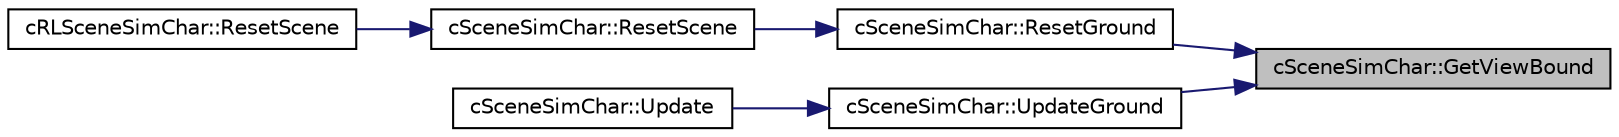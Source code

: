 digraph "cSceneSimChar::GetViewBound"
{
 // LATEX_PDF_SIZE
  edge [fontname="Helvetica",fontsize="10",labelfontname="Helvetica",labelfontsize="10"];
  node [fontname="Helvetica",fontsize="10",shape=record];
  rankdir="RL";
  Node1 [label="cSceneSimChar::GetViewBound",height=0.2,width=0.4,color="black", fillcolor="grey75", style="filled", fontcolor="black",tooltip=" "];
  Node1 -> Node2 [dir="back",color="midnightblue",fontsize="10",style="solid",fontname="Helvetica"];
  Node2 [label="cSceneSimChar::ResetGround",height=0.2,width=0.4,color="black", fillcolor="white", style="filled",URL="$classc_scene_sim_char.html#a8e798cd69e238840eaa810c7ada70211",tooltip=" "];
  Node2 -> Node3 [dir="back",color="midnightblue",fontsize="10",style="solid",fontname="Helvetica"];
  Node3 [label="cSceneSimChar::ResetScene",height=0.2,width=0.4,color="black", fillcolor="white", style="filled",URL="$classc_scene_sim_char.html#acf9c324c59e20fce077e26020ddc708e",tooltip=" "];
  Node3 -> Node4 [dir="back",color="midnightblue",fontsize="10",style="solid",fontname="Helvetica"];
  Node4 [label="cRLSceneSimChar::ResetScene",height=0.2,width=0.4,color="black", fillcolor="white", style="filled",URL="$classc_r_l_scene_sim_char.html#a48b228bff3f50138b0adb18d2ea2566c",tooltip=" "];
  Node1 -> Node5 [dir="back",color="midnightblue",fontsize="10",style="solid",fontname="Helvetica"];
  Node5 [label="cSceneSimChar::UpdateGround",height=0.2,width=0.4,color="black", fillcolor="white", style="filled",URL="$classc_scene_sim_char.html#a8e7f084e6a02854ff1c89eeb9aabcf70",tooltip=" "];
  Node5 -> Node6 [dir="back",color="midnightblue",fontsize="10",style="solid",fontname="Helvetica"];
  Node6 [label="cSceneSimChar::Update",height=0.2,width=0.4,color="black", fillcolor="white", style="filled",URL="$classc_scene_sim_char.html#afdac36d2808b3d986f7737ddef4d7aa3",tooltip=" "];
}
